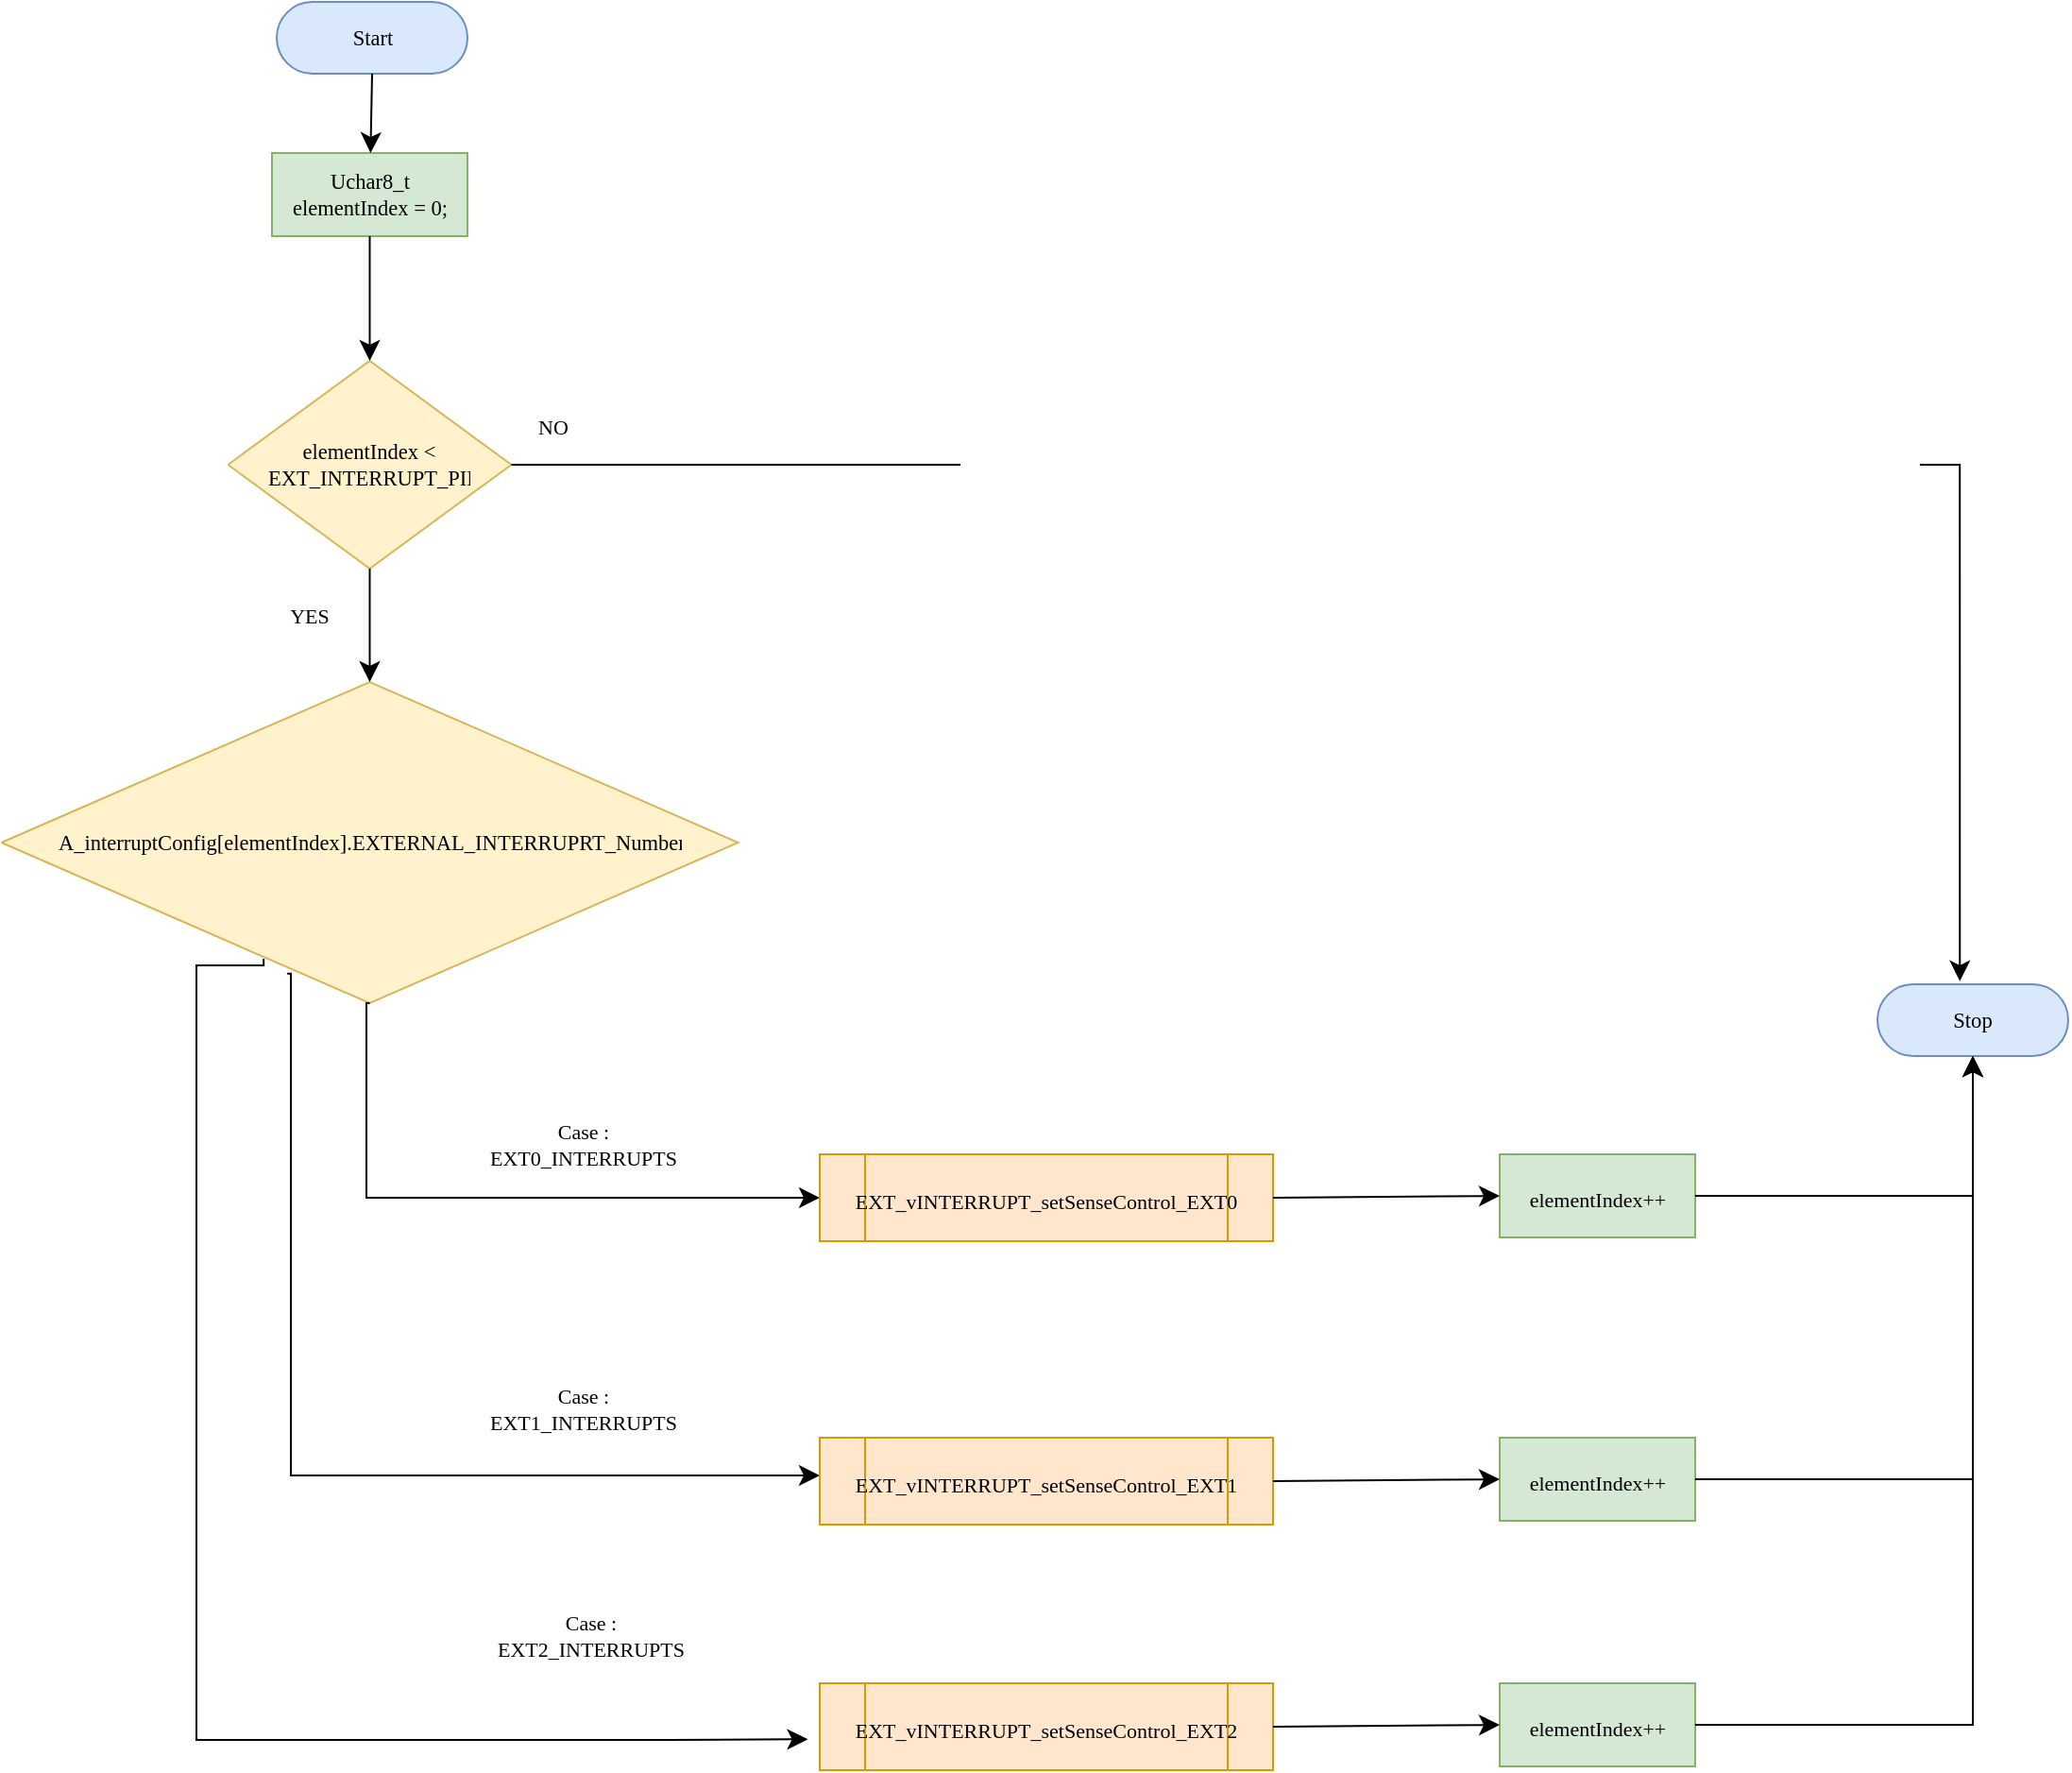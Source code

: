 <mxfile version="21.2.8" type="device">
  <diagram name="Page-1" id="TDozWoPf6OkSsA9o6k1W">
    <mxGraphModel dx="1105" dy="654" grid="1" gridSize="10" guides="1" tooltips="1" connect="1" arrows="1" fold="1" page="1" pageScale="1" pageWidth="1169" pageHeight="827" math="0" shadow="0">
      <root>
        <mxCell id="0" />
        <mxCell id="1" parent="0" />
        <UserObject label="&lt;div style=&quot;font-size: 11.27px;&quot;&gt;&lt;font style=&quot;font-size: 11.27px; direction: ltr; letter-spacing: 0px; line-height: 120%; opacity: 1;&quot;&gt;Start&lt;/font&gt;&lt;/div&gt;" Function="EN_DIO_Error_T DIO_init(uint8_t pinNumber, EN_DIO_PORT_T portNumber, EN_DIO_DIRECTION_T direction);" tags="Flowchart" id="39hNvPk7gfA9X1R28z6d-3">
          <mxCell style="verticalAlign=middle;align=center;overflow=width;vsdxID=30;fillColor=#dae8fc;shape=stencil(tVLREoIgEPwaHnEQxsl3s/9gEpSJwDko7e+DsEkze2l627vdu5uFRaxyHe8FosR5sCcxqMZ3iO0Rpcp0ApQPCLEasUpaEC3Yi2lS3fOojOhsr3HDmObyMtsVcYqS29Qh5FEfklwrM5OXeUa/yjkcAwfr7TDpiyTfXvjkMR+Vw2A998qaBac5tAKHU1hq3i4oNwjRr9ofvayt/+Rk+yX/4iWA159KpXWKxJx/z0Bopfyw+g4=);strokeColor=#6c8ebf;spacingTop=-1;spacingBottom=-1;spacingLeft=-1;spacingRight=-1;points=[[0.5,1,0],[0.5,0,0],[0,0.5,0],[1,0.5,0]];labelBackgroundColor=none;rounded=1;html=1;whiteSpace=wrap;fontFamily=Calibri;fontSize=11.27;" parent="1" vertex="1">
            <mxGeometry x="152.5" width="101" height="38" as="geometry" />
          </mxCell>
        </UserObject>
        <mxCell id="39hNvPk7gfA9X1R28z6d-4" value="&lt;div style=&quot;font-size: 11.27px;&quot;&gt;&lt;font style=&quot;font-size: 11.27px;&quot;&gt;&lt;br style=&quot;font-size: 11.27px;&quot;&gt;&lt;/font&gt;&lt;/div&gt;&lt;div style=&quot;font-size: 11.27px;&quot;&gt;&lt;font style=&quot;font-size: 11.27px;&quot;&gt; Uchar8_t elementIndex = 0;&lt;/font&gt;&lt;/div&gt;&lt;div style=&quot;font-size: 11.27px;&quot;&gt;&lt;br style=&quot;font-size: 11.27px;&quot;&gt;&lt;/div&gt;" style="rounded=0;whiteSpace=wrap;html=1;fontSize=11.27;fillColor=#d5e8d4;strokeColor=#82b366;fontFamily=Calibri;" parent="1" vertex="1">
          <mxGeometry x="150" y="80" width="103.5" height="44" as="geometry" />
        </mxCell>
        <UserObject label="" Function="EN_DIO_Error_T DIO_init(uint8_t pinNumber, EN_DIO_PORT_T portNumber, EN_DIO_DIRECTION_T direction);" tags="Flowchart" id="39hNvPk7gfA9X1R28z6d-5">
          <mxCell style="vsdxID=219;fillColor=#fff2cc;shape=stencil(UzV2Ls5ILEhVNTIoLinKz04tz0wpyVA1dlE1MsrMy0gtyiwBslSNXVWNndPyi1LTi/JL81Ig/IJEkEoQKze/DGRCBUSfAUiHkUElhGcK4bpBVOZk5iGpNEVVikeloQHZpsK0YlWLz1QgA+HFtMycHEgIIcujBwlQCBKcxq4A);strokeColor=#d6b656;spacingTop=-1;spacingBottom=-1;spacingLeft=-1;spacingRight=-1;points=[[0,0.5,0],[1,0.5,0],[0.5,0,0],[0.5,1,0]];labelBackgroundColor=none;rounded=1;html=1;whiteSpace=wrap;fontFamily=Calibri;fontSize=11.27;" parent="1" vertex="1">
            <mxGeometry x="126.75" y="190" width="150" height="110" as="geometry" />
          </mxCell>
        </UserObject>
        <mxCell id="39hNvPk7gfA9X1R28z6d-6" value="&lt;div style=&quot;font-size: 11.27px;&quot;&gt;elementIndex &amp;lt; EXT_INTERRUPT_PINS&lt;br style=&quot;font-size: 11.27px;&quot;&gt;&lt;/div&gt;" style="text;vsdxID=219;fillColor=none;gradientColor=none;strokeColor=none;spacingTop=-1;spacingBottom=-1;spacingLeft=-1;spacingRight=-1;points=[[0,0.5,0],[1,0.5,0],[0.5,0,0],[0.5,1,0]];labelBackgroundColor=none;rounded=1;html=1;whiteSpace=wrap;verticalAlign=middle;align=center;overflow=width;;html=1;fontColor=#000000;fontFamily=Calibri;fontSize=11.27;" parent="39hNvPk7gfA9X1R28z6d-5" vertex="1">
          <mxGeometry x="21.29" y="17.754" width="107.42" height="74.492" as="geometry" />
        </mxCell>
        <UserObject label="" Function="EN_DIO_Error_T DIO_init(uint8_t pinNumber, EN_DIO_PORT_T portNumber, EN_DIO_DIRECTION_T direction);" tags="Flowchart" id="39hNvPk7gfA9X1R28z6d-7">
          <mxCell style="vsdxID=219;fillColor=#fff2cc;shape=stencil(UzV2Ls5ILEhVNTIoLinKz04tz0wpyVA1dlE1MsrMy0gtyiwBslSNXVWNndPyi1LTi/JL81Ig/IJEkEoQKze/DGRCBUSfAUiHkUElhGcK4bpBVOZk5iGpNEVVikeloQHZpsK0YlWLz1QgA+HFtMycHEgIIcujBwlQCBKcxq4A);strokeColor=#d6b656;spacingTop=-1;spacingBottom=-1;spacingLeft=-1;spacingRight=-1;points=[[0,0.5,0],[1,0.5,0],[0.5,0,0],[0.5,1,0]];labelBackgroundColor=none;rounded=1;html=1;whiteSpace=wrap;fontFamily=Calibri;fontSize=11.27;" parent="1" vertex="1">
            <mxGeometry x="6.75" y="360" width="390" height="170" as="geometry" />
          </mxCell>
        </UserObject>
        <mxCell id="39hNvPk7gfA9X1R28z6d-8" value="&lt;div style=&quot;font-size: 11.27px;&quot;&gt;A_interruptConfig[elementIndex].EXTERNAL_INTERRUPRT_Number&lt;br style=&quot;font-size: 11.27px;&quot;&gt;&lt;/div&gt;" style="text;vsdxID=219;fillColor=none;gradientColor=none;strokeColor=none;spacingTop=-1;spacingBottom=-1;spacingLeft=-1;spacingRight=-1;points=[[0,0.5,0],[1,0.5,0],[0.5,0,0],[0.5,1,0]];labelBackgroundColor=none;rounded=1;html=1;whiteSpace=wrap;verticalAlign=middle;align=center;overflow=width;;html=1;fontColor=#000000;fontFamily=Calibri;fontSize=11.27;" parent="39hNvPk7gfA9X1R28z6d-7" vertex="1">
          <mxGeometry x="30.074" y="21.523" width="329.861" height="126.953" as="geometry" />
        </mxCell>
        <mxCell id="3Z-5N2q1W3g1UvTkOR-N-1" value="" style="endArrow=classic;html=1;rounded=0;fontSize=11.27;startSize=8;endSize=8;curved=1;exitX=0.5;exitY=1;exitDx=0;exitDy=0;exitPerimeter=0;fontFamily=Calibri;" parent="1" source="39hNvPk7gfA9X1R28z6d-3" target="39hNvPk7gfA9X1R28z6d-4" edge="1">
          <mxGeometry width="50" height="50" relative="1" as="geometry">
            <mxPoint x="250" y="210" as="sourcePoint" />
            <mxPoint x="300" y="160" as="targetPoint" />
          </mxGeometry>
        </mxCell>
        <mxCell id="3Z-5N2q1W3g1UvTkOR-N-2" value="" style="endArrow=classic;html=1;rounded=0;fontSize=11.27;startSize=8;endSize=8;curved=1;exitX=0.5;exitY=1;exitDx=0;exitDy=0;entryX=0.5;entryY=0;entryDx=0;entryDy=0;entryPerimeter=0;fontFamily=Calibri;" parent="1" source="39hNvPk7gfA9X1R28z6d-4" target="39hNvPk7gfA9X1R28z6d-5" edge="1">
          <mxGeometry width="50" height="50" relative="1" as="geometry">
            <mxPoint x="250" y="210" as="sourcePoint" />
            <mxPoint x="300" y="160" as="targetPoint" />
          </mxGeometry>
        </mxCell>
        <mxCell id="3Z-5N2q1W3g1UvTkOR-N-3" value="" style="endArrow=classic;html=1;rounded=0;fontSize=11.27;startSize=8;endSize=8;curved=1;exitX=0.5;exitY=1;exitDx=0;exitDy=0;exitPerimeter=0;entryX=0.5;entryY=0;entryDx=0;entryDy=0;entryPerimeter=0;fontFamily=Calibri;" parent="1" source="39hNvPk7gfA9X1R28z6d-5" target="39hNvPk7gfA9X1R28z6d-7" edge="1">
          <mxGeometry width="50" height="50" relative="1" as="geometry">
            <mxPoint x="250" y="450" as="sourcePoint" />
            <mxPoint x="300" y="400" as="targetPoint" />
          </mxGeometry>
        </mxCell>
        <mxCell id="3Z-5N2q1W3g1UvTkOR-N-4" value="" style="endArrow=classic;html=1;rounded=0;fontSize=11.27;startSize=8;endSize=8;exitX=0.5;exitY=1;exitDx=0;exitDy=0;exitPerimeter=0;edgeStyle=orthogonalEdgeStyle;fontFamily=Calibri;entryX=0;entryY=0.5;entryDx=0;entryDy=0;" parent="1" source="39hNvPk7gfA9X1R28z6d-7" target="ho0VmYyUdKLU39V0wAfK-1" edge="1">
          <mxGeometry width="50" height="50" relative="1" as="geometry">
            <mxPoint x="280" y="570" as="sourcePoint" />
            <mxPoint x="430" y="635" as="targetPoint" />
            <Array as="points">
              <mxPoint x="200" y="530" />
              <mxPoint x="200" y="633" />
            </Array>
          </mxGeometry>
        </mxCell>
        <mxCell id="3Z-5N2q1W3g1UvTkOR-N-5" value="Case : EXT0_INTERRUPTS" style="text;html=1;strokeColor=none;fillColor=none;align=center;verticalAlign=middle;whiteSpace=wrap;rounded=0;fontSize=11;fontFamily=Calibri;" parent="1" vertex="1">
          <mxGeometry x="250" y="590" width="130" height="30" as="geometry" />
        </mxCell>
        <mxCell id="3Z-5N2q1W3g1UvTkOR-N-32" value="" style="endArrow=classic;html=1;rounded=0;fontSize=11.27;startSize=8;endSize=8;edgeStyle=orthogonalEdgeStyle;exitX=0.388;exitY=0.908;exitDx=0;exitDy=0;exitPerimeter=0;fontFamily=Calibri;entryX=0;entryY=0.435;entryDx=0;entryDy=0;entryPerimeter=0;" parent="1" source="39hNvPk7gfA9X1R28z6d-7" target="ho0VmYyUdKLU39V0wAfK-2" edge="1">
          <mxGeometry width="50" height="50" relative="1" as="geometry">
            <mxPoint x="120" y="760" as="sourcePoint" />
            <mxPoint x="430" y="780" as="targetPoint" />
            <Array as="points">
              <mxPoint x="160" y="514" />
              <mxPoint x="160" y="780" />
            </Array>
          </mxGeometry>
        </mxCell>
        <mxCell id="3Z-5N2q1W3g1UvTkOR-N-33" value="Case : EXT1_INTERRUPTS" style="text;html=1;strokeColor=none;fillColor=none;align=center;verticalAlign=middle;whiteSpace=wrap;rounded=0;fontSize=11;fontFamily=Calibri;" parent="1" vertex="1">
          <mxGeometry x="250" y="730" width="130" height="30" as="geometry" />
        </mxCell>
        <mxCell id="3Z-5N2q1W3g1UvTkOR-N-60" value="" style="endArrow=classic;html=1;rounded=0;fontSize=11.27;startSize=8;endSize=8;edgeStyle=orthogonalEdgeStyle;exitX=0.356;exitY=0.862;exitDx=0;exitDy=0;exitPerimeter=0;fontFamily=Calibri;entryX=-0.026;entryY=0.644;entryDx=0;entryDy=0;entryPerimeter=0;" parent="1" source="39hNvPk7gfA9X1R28z6d-7" edge="1" target="ho0VmYyUdKLU39V0wAfK-4">
          <mxGeometry width="50" height="50" relative="1" as="geometry">
            <mxPoint x="70" y="900" as="sourcePoint" />
            <mxPoint x="380" y="920" as="targetPoint" />
            <Array as="points">
              <mxPoint x="146" y="510" />
              <mxPoint x="110" y="510" />
              <mxPoint x="110" y="920" />
              <mxPoint x="360" y="920" />
            </Array>
          </mxGeometry>
        </mxCell>
        <mxCell id="3Z-5N2q1W3g1UvTkOR-N-61" value="Case : EXT2_INTERRUPTS" style="text;html=1;strokeColor=none;fillColor=none;align=center;verticalAlign=middle;whiteSpace=wrap;rounded=0;fontSize=11;fontFamily=Calibri;" parent="1" vertex="1">
          <mxGeometry x="253.5" y="850" width="130" height="30" as="geometry" />
        </mxCell>
        <mxCell id="3Z-5N2q1W3g1UvTkOR-N-106" value="NO" style="text;html=1;strokeColor=none;fillColor=none;align=center;verticalAlign=middle;whiteSpace=wrap;rounded=0;fontSize=11;fontFamily=Calibri;" parent="1" vertex="1">
          <mxGeometry x="268.5" y="210" width="60" height="30" as="geometry" />
        </mxCell>
        <mxCell id="3Z-5N2q1W3g1UvTkOR-N-107" value="YES" style="text;html=1;strokeColor=none;fillColor=none;align=center;verticalAlign=middle;whiteSpace=wrap;rounded=0;fontSize=11;fontFamily=Calibri;" parent="1" vertex="1">
          <mxGeometry x="140" y="310" width="60" height="30" as="geometry" />
        </mxCell>
        <mxCell id="ho0VmYyUdKLU39V0wAfK-1" value="&lt;font face=&quot;Calibri&quot; style=&quot;font-size: 11px;&quot;&gt;EXT_vINTERRUPT_setSenseControl_EXT0&lt;/font&gt;" style="shape=process;whiteSpace=wrap;html=1;backgroundOutline=1;fontSize=16;fillColor=#ffe6cc;strokeColor=#d79b00;" vertex="1" parent="1">
          <mxGeometry x="440" y="610" width="240" height="46" as="geometry" />
        </mxCell>
        <mxCell id="ho0VmYyUdKLU39V0wAfK-2" value="&lt;font face=&quot;Calibri&quot; style=&quot;font-size: 11px;&quot;&gt;EXT_vINTERRUPT_setSenseControl_EXT1&lt;/font&gt;" style="shape=process;whiteSpace=wrap;html=1;backgroundOutline=1;fontSize=16;fillColor=#ffe6cc;strokeColor=#d79b00;" vertex="1" parent="1">
          <mxGeometry x="440" y="760" width="240" height="46" as="geometry" />
        </mxCell>
        <mxCell id="ho0VmYyUdKLU39V0wAfK-4" value="&lt;font face=&quot;Calibri&quot; style=&quot;font-size: 11px;&quot;&gt;EXT_vINTERRUPT_setSenseControl_EXT2&lt;/font&gt;" style="shape=process;whiteSpace=wrap;html=1;backgroundOutline=1;fontSize=16;fillColor=#ffe6cc;strokeColor=#d79b00;" vertex="1" parent="1">
          <mxGeometry x="440" y="890" width="240" height="46" as="geometry" />
        </mxCell>
        <UserObject label="&lt;div style=&quot;font-size: 1px&quot;&gt;&lt;font style=&quot;font-size: 11.29px; direction: ltr; letter-spacing: 0px; line-height: 120%; opacity: 1;&quot;&gt;Stop&lt;/font&gt;&lt;/div&gt;" Function="EN_DIO_Error_T DIO_init(uint8_t pinNumber, EN_DIO_PORT_T portNumber, EN_DIO_DIRECTION_T direction);" tags="Flowchart" id="ho0VmYyUdKLU39V0wAfK-5">
          <mxCell style="verticalAlign=middle;align=center;overflow=width;vsdxID=30;fillColor=#dae8fc;shape=stencil(tVLREoIgEPwaHnEQxsl3s/9gEpSJwDko7e+DsEkze2l627vdu5uFRaxyHe8FosR5sCcxqMZ3iO0Rpcp0ApQPCLEasUpaEC3Yi2lS3fOojOhsr3HDmObyMtsVcYqS29Qh5FEfklwrM5OXeUa/yjkcAwfr7TDpiyTfXvjkMR+Vw2A998qaBac5tAKHU1hq3i4oNwjRr9ofvayt/+Rk+yX/4iWA159KpXWKxJx/z0Bopfyw+g4=);strokeColor=#6c8ebf;spacingTop=-1;spacingBottom=-1;spacingLeft=-1;spacingRight=-1;points=[[0.5,1,0],[0.5,0,0],[0,0.5,0],[1,0.5,0]];labelBackgroundColor=none;rounded=1;html=1;whiteSpace=wrap;fontFamily=Calibri;" vertex="1" parent="1">
            <mxGeometry x="1000" y="520" width="101" height="38" as="geometry" />
          </mxCell>
        </UserObject>
        <mxCell id="ho0VmYyUdKLU39V0wAfK-9" value="" style="endArrow=classic;html=1;rounded=0;fontSize=12;startSize=8;endSize=8;exitX=1;exitY=0.5;exitDx=0;exitDy=0;exitPerimeter=0;entryX=0.432;entryY=-0.042;entryDx=0;entryDy=0;entryPerimeter=0;edgeStyle=orthogonalEdgeStyle;" edge="1" parent="1" source="39hNvPk7gfA9X1R28z6d-5" target="ho0VmYyUdKLU39V0wAfK-5">
          <mxGeometry width="50" height="50" relative="1" as="geometry">
            <mxPoint x="510" y="360" as="sourcePoint" />
            <mxPoint x="560" y="310" as="targetPoint" />
            <Array as="points">
              <mxPoint x="1044" y="245" />
            </Array>
          </mxGeometry>
        </mxCell>
        <mxCell id="ho0VmYyUdKLU39V0wAfK-11" value="&lt;font face=&quot;Calibri&quot; style=&quot;font-size: 11px;&quot;&gt;elementIndex++&lt;/font&gt;" style="rounded=0;whiteSpace=wrap;html=1;fontSize=16;fillColor=#d5e8d4;strokeColor=#82b366;" vertex="1" parent="1">
          <mxGeometry x="800" y="610" width="103.5" height="44" as="geometry" />
        </mxCell>
        <mxCell id="ho0VmYyUdKLU39V0wAfK-12" value="&lt;font face=&quot;Calibri&quot; style=&quot;font-size: 11px;&quot;&gt;elementIndex++&lt;/font&gt;" style="rounded=0;whiteSpace=wrap;html=1;fontSize=16;fillColor=#d5e8d4;strokeColor=#82b366;" vertex="1" parent="1">
          <mxGeometry x="800" y="760" width="103.5" height="44" as="geometry" />
        </mxCell>
        <mxCell id="ho0VmYyUdKLU39V0wAfK-13" value="&lt;font face=&quot;Calibri&quot; style=&quot;font-size: 11px;&quot;&gt;elementIndex++&lt;/font&gt;" style="rounded=0;whiteSpace=wrap;html=1;fontSize=16;fillColor=#d5e8d4;strokeColor=#82b366;" vertex="1" parent="1">
          <mxGeometry x="800" y="890" width="103.5" height="44" as="geometry" />
        </mxCell>
        <mxCell id="ho0VmYyUdKLU39V0wAfK-14" value="" style="endArrow=classic;html=1;rounded=0;fontSize=12;startSize=8;endSize=8;exitX=1;exitY=0.5;exitDx=0;exitDy=0;entryX=0;entryY=0.5;entryDx=0;entryDy=0;" edge="1" parent="1" source="ho0VmYyUdKLU39V0wAfK-1" target="ho0VmYyUdKLU39V0wAfK-11">
          <mxGeometry width="50" height="50" relative="1" as="geometry">
            <mxPoint x="550" y="780" as="sourcePoint" />
            <mxPoint x="600" y="730" as="targetPoint" />
          </mxGeometry>
        </mxCell>
        <mxCell id="ho0VmYyUdKLU39V0wAfK-15" value="" style="endArrow=classic;html=1;rounded=0;fontSize=12;startSize=8;endSize=8;curved=1;exitX=1;exitY=0.5;exitDx=0;exitDy=0;entryX=0;entryY=0.5;entryDx=0;entryDy=0;" edge="1" parent="1" source="ho0VmYyUdKLU39V0wAfK-2" target="ho0VmYyUdKLU39V0wAfK-12">
          <mxGeometry width="50" height="50" relative="1" as="geometry">
            <mxPoint x="550" y="780" as="sourcePoint" />
            <mxPoint x="600" y="730" as="targetPoint" />
          </mxGeometry>
        </mxCell>
        <mxCell id="ho0VmYyUdKLU39V0wAfK-16" value="" style="endArrow=classic;html=1;rounded=0;fontSize=12;startSize=8;endSize=8;curved=1;exitX=1;exitY=0.5;exitDx=0;exitDy=0;entryX=0;entryY=0.5;entryDx=0;entryDy=0;" edge="1" parent="1" source="ho0VmYyUdKLU39V0wAfK-4" target="ho0VmYyUdKLU39V0wAfK-13">
          <mxGeometry width="50" height="50" relative="1" as="geometry">
            <mxPoint x="550" y="780" as="sourcePoint" />
            <mxPoint x="600" y="730" as="targetPoint" />
          </mxGeometry>
        </mxCell>
        <mxCell id="ho0VmYyUdKLU39V0wAfK-18" value="" style="endArrow=classic;html=1;rounded=0;fontSize=12;startSize=8;endSize=8;exitX=1;exitY=0.5;exitDx=0;exitDy=0;entryX=0.5;entryY=1;entryDx=0;entryDy=0;entryPerimeter=0;edgeStyle=orthogonalEdgeStyle;" edge="1" parent="1" source="ho0VmYyUdKLU39V0wAfK-11" target="ho0VmYyUdKLU39V0wAfK-5">
          <mxGeometry width="50" height="50" relative="1" as="geometry">
            <mxPoint x="550" y="680" as="sourcePoint" />
            <mxPoint x="600" y="630" as="targetPoint" />
          </mxGeometry>
        </mxCell>
        <mxCell id="ho0VmYyUdKLU39V0wAfK-19" value="" style="endArrow=classic;html=1;rounded=0;fontSize=12;startSize=8;endSize=8;exitX=1;exitY=0.5;exitDx=0;exitDy=0;entryX=0.5;entryY=1;entryDx=0;entryDy=0;entryPerimeter=0;edgeStyle=orthogonalEdgeStyle;" edge="1" parent="1" source="ho0VmYyUdKLU39V0wAfK-12" target="ho0VmYyUdKLU39V0wAfK-5">
          <mxGeometry width="50" height="50" relative="1" as="geometry">
            <mxPoint x="550" y="680" as="sourcePoint" />
            <mxPoint x="600" y="630" as="targetPoint" />
          </mxGeometry>
        </mxCell>
        <mxCell id="ho0VmYyUdKLU39V0wAfK-20" value="" style="endArrow=classic;html=1;rounded=0;fontSize=12;startSize=8;endSize=8;exitX=1;exitY=0.5;exitDx=0;exitDy=0;entryX=0.5;entryY=1;entryDx=0;entryDy=0;entryPerimeter=0;edgeStyle=orthogonalEdgeStyle;" edge="1" parent="1" source="ho0VmYyUdKLU39V0wAfK-13" target="ho0VmYyUdKLU39V0wAfK-5">
          <mxGeometry width="50" height="50" relative="1" as="geometry">
            <mxPoint x="550" y="680" as="sourcePoint" />
            <mxPoint x="600" y="630" as="targetPoint" />
          </mxGeometry>
        </mxCell>
      </root>
    </mxGraphModel>
  </diagram>
</mxfile>
